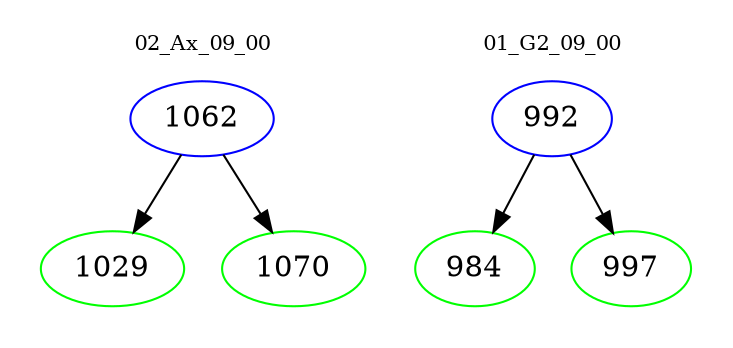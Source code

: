 digraph{
subgraph cluster_0 {
color = white
label = "02_Ax_09_00";
fontsize=10;
T0_1062 [label="1062", color="blue"]
T0_1062 -> T0_1029 [color="black"]
T0_1029 [label="1029", color="green"]
T0_1062 -> T0_1070 [color="black"]
T0_1070 [label="1070", color="green"]
}
subgraph cluster_1 {
color = white
label = "01_G2_09_00";
fontsize=10;
T1_992 [label="992", color="blue"]
T1_992 -> T1_984 [color="black"]
T1_984 [label="984", color="green"]
T1_992 -> T1_997 [color="black"]
T1_997 [label="997", color="green"]
}
}
